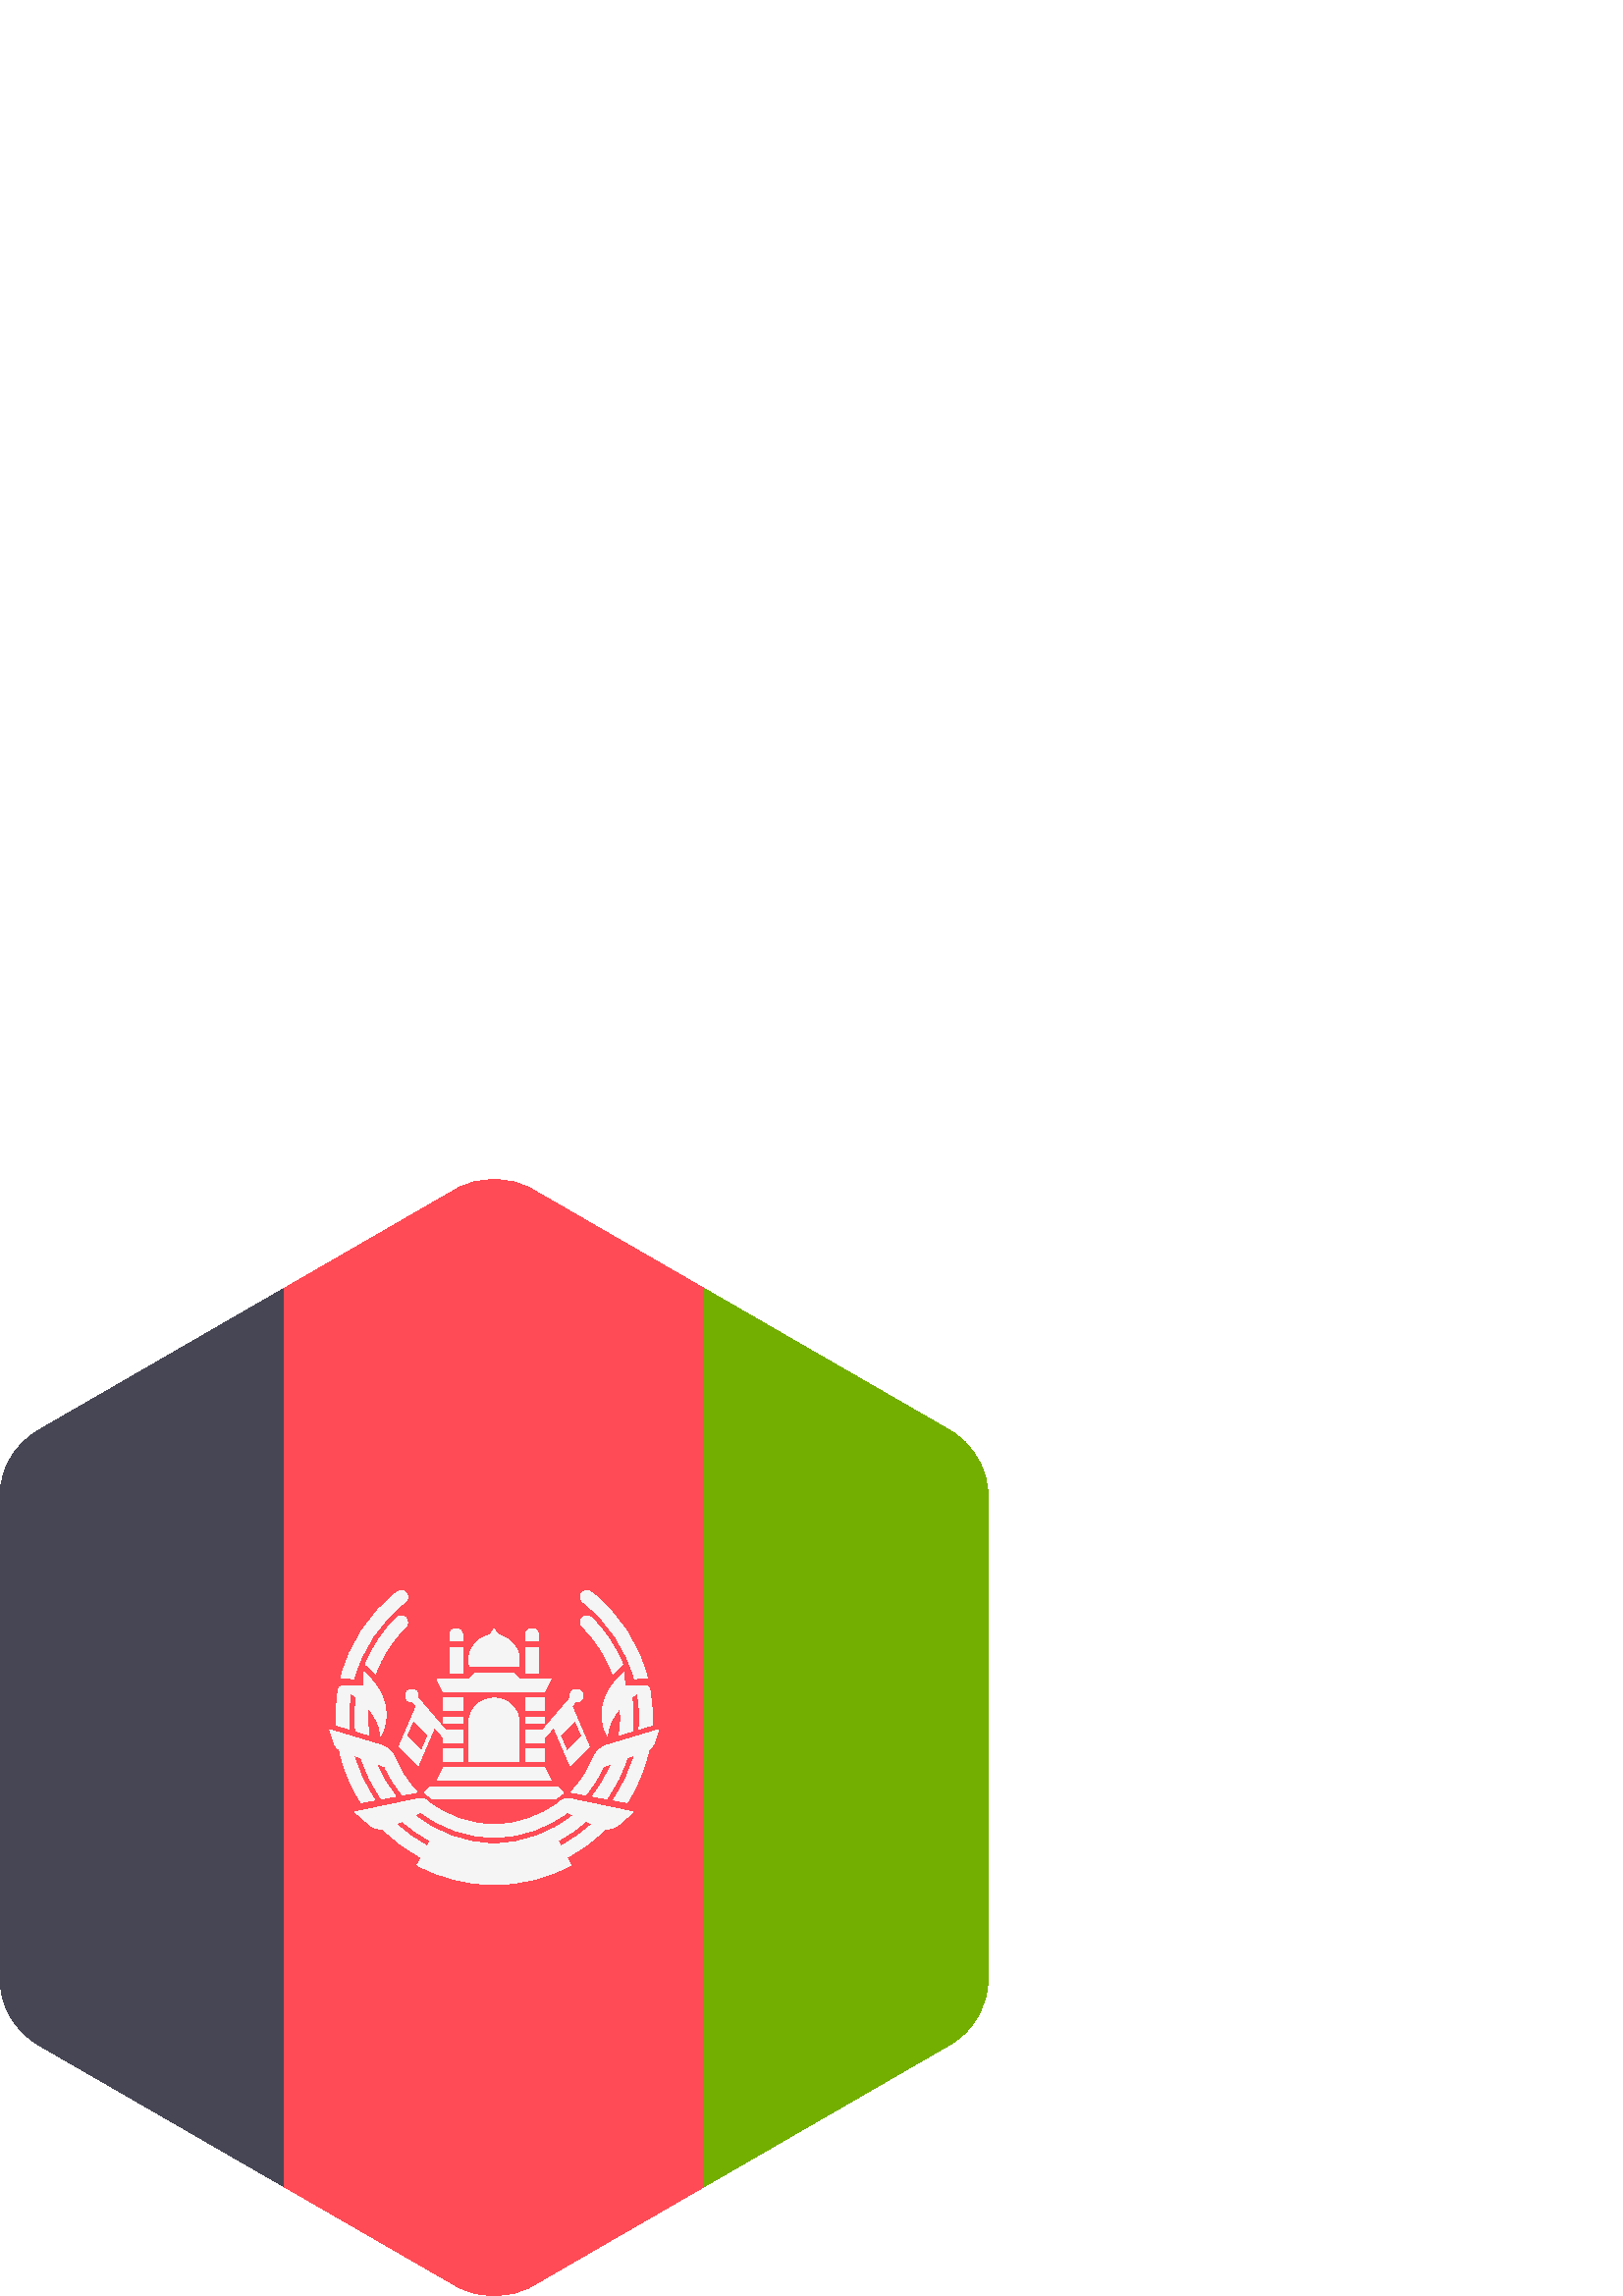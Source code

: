 %!PS-Adobe-3.0 EPSF-3.0
%%Pages: 1
%%DocumentData: Clean7Bit
%%LanguageLevel: 2
%%BoundingBox: 0 -1 363 410
%%EndComments
%%BeginProlog
save
50 dict begin
/q { gsave } bind def
/Q { grestore } bind def
/cm { 6 array astore concat } bind def
/w { setlinewidth } bind def
/J { setlinecap } bind def
/j { setlinejoin } bind def
/M { setmiterlimit } bind def
/d { setdash } bind def
/m { moveto } bind def
/l { lineto } bind def
/c { curveto } bind def
/h { closepath } bind def
/re { exch dup neg 3 1 roll 5 3 roll moveto 0 rlineto
      0 exch rlineto 0 rlineto closepath } bind def
/S { stroke } bind def
/f { fill } bind def
/f* { eofill } bind def
/n { newpath } bind def
/W { clip } bind def
/W* { eoclip } bind def
/BT { } bind def
/ET { } bind def
/pdfmark where { pop globaldict /?pdfmark /exec load put }
    { globaldict begin /?pdfmark /pop load def /pdfmark
    /cleartomark load def end } ifelse
/BDC { mark 3 1 roll /BDC pdfmark } bind def
/EMC { mark /EMC pdfmark } bind def
/cairo_store_point { /cairo_point_y exch def /cairo_point_x exch def } def
/Tj { show currentpoint cairo_store_point } bind def
/TJ {
  {
    dup
    type /stringtype eq
    { show } { -0.001 mul 0 cairo_font_matrix dtransform rmoveto } ifelse
  } forall
  currentpoint cairo_store_point
} bind def
/cairo_selectfont { cairo_font_matrix aload pop pop pop 0 0 6 array astore
    cairo_font exch selectfont cairo_point_x cairo_point_y moveto } bind def
/Tf { pop /cairo_font exch def /cairo_font_matrix where
      { pop cairo_selectfont } if } bind def
/Td { matrix translate cairo_font_matrix matrix concatmatrix dup
      /cairo_font_matrix exch def dup 4 get exch 5 get cairo_store_point
      /cairo_font where { pop cairo_selectfont } if } bind def
/Tm { 2 copy 8 2 roll 6 array astore /cairo_font_matrix exch def
      cairo_store_point /cairo_font where { pop cairo_selectfont } if } bind def
/g { setgray } bind def
/rg { setrgbcolor } bind def
/d1 { setcachedevice } bind def
%%EndProlog
%%BeginSetup
%%EndSetup
%%Page: 1 1
%%BeginPageSetup
%%PageBoundingBox: 0 -1 363 410
%%EndPageSetup
q 0 -1 363 411 rectclip q
1 0.294 0.333 rg
242.477 378.561 m 221.148 390.87 l 205.152 400.1 l 195.238 405.819 l 186.504
 410.862 175.742 410.862 167.012 405.815 c 157.164 400.128 l 141.168 390.889
 l 119.84 378.573 l 103.844 369.335 l 76.184 209.803 l 103.844 40.272 l 
141.168 18.733 l 157.164 9.499 l 167.074 3.78 l 175.812 -1.263 186.57 -1.259
 195.305 3.784 c 205.152 9.471 l 221.145 18.71 l 242.473 31.026 l 258.469
 40.264 l 285.129 205.803 l 258.473 369.327 l h
242.477 378.561 m f
0.275 0.275 0.333 rg
65.176 346.999 m 41.223 333.163 l 23.469 322.909 l 14.109 317.503 l 13.438
 317.116 12.793 316.69 12.16 316.256 c 10.801 315.315 9.543 314.264 8.391
 313.12 c 7.234 311.975 6.188 310.737 5.25 309.424 c 4.465 308.323 3.77 
307.159 3.152 305.956 c 2.781 305.233 2.43 304.503 2.121 303.749 c 1.777
 302.913 1.473 302.061 1.211 301.194 c 0.422 298.588 0 295.85 0 293.053 
c 0.004 259.124 l 0.008 237.393 l 0.02 172.21 l 0.02 172.194 l 0.023 150.467
 l 0.031 116.487 l 0.031 116.483 l 0.031 114.159 0.316 111.881 0.863 109.686
 c 1.273 108.038 1.828 106.436 2.523 104.901 c 2.754 104.389 3 103.885 3.258
 103.389 c 3.781 102.397 4.359 101.436 4.996 100.51 c 6.902 97.737 9.312
 95.292 12.141 93.327 c 12.793 92.874 13.457 92.44 14.148 92.038 c 32.852
 81.245 l 50.609 70.995 l 65.172 62.592 l 81.113 53.389 l 103.848 40.268
 l 103.848 369.335 l h
65.176 346.999 m f
0.451 0.686 0 rg
362.312 150.475 m 362.293 259.128 l 362.285 293.116 l 362.285 293.737 362.266
 294.354 362.223 294.971 c 362.098 296.815 361.793 298.62 361.324 300.374
 c 360.988 301.631 360.566 302.858 360.062 304.053 c 358.523 307.706 356.227
 311.018 353.301 313.749 c 352.328 314.659 351.281 315.503 350.176 316.276
 c 349.523 316.725 348.859 317.163 348.168 317.565 c 329.199 328.51 l 311.441
 338.76 l 297.145 347.01 l 258.473 369.327 l 258.473 40.264 l 288.543 57.635
 l 297.137 62.6 l 319 75.225 l 336.75 85.479 l 348.207 92.096 l 348.879 
92.487 349.523 92.909 350.156 93.346 c 351.578 94.331 352.891 95.432 354.09
 96.635 c 354.891 97.44 355.637 98.288 356.332 99.174 c 357.375 100.506 
358.293 101.928 359.078 103.421 c 360.125 105.413 360.934 107.53 361.48 
109.729 c 362.031 111.932 362.316 114.217 362.316 116.546 c h
362.312 150.475 m f
0.961 g
202.031 189.12 m 160.289 189.12 l 162.605 193.756 l 199.711 193.756 l h
202.031 189.12 m f
202.031 226.225 m 160.289 226.225 l 162.605 221.588 l 199.711 221.588 l
 h
202.031 226.225 m f
192.754 223.909 m 169.562 223.909 l 174.199 228.546 l 188.117 228.546 l
 h
192.754 223.909 m f
162.605 200.721 6.957 -4.641 re f
162.605 207.671 6.957 -4.637 re f
162.605 219.272 6.957 -4.641 re f
162.605 212.311 6.957 -2.32 re f
192.758 200.721 6.957 -4.641 re f
192.758 207.671 6.957 -4.637 re f
192.758 219.272 6.957 -4.641 re f
192.758 212.311 6.957 -2.32 re f
164.926 237.823 4.637 -9.277 re f
169.562 240.139 m 164.926 240.139 l 164.926 242.46 l 164.926 243.741 165.965
 244.78 167.246 244.78 c 168.527 244.78 169.562 243.741 169.562 242.46 c
 h
169.562 240.139 m f
192.758 237.823 4.637 -9.277 re f
197.395 240.139 m 192.754 240.139 l 192.754 242.46 l 192.754 243.741 193.793
 244.78 195.074 244.78 c 196.355 244.78 197.395 243.741 197.395 242.46 c
 h
197.395 240.139 m f
181.16 219.268 m 176.035 219.268 171.883 215.116 171.883 209.991 c 171.883
 196.077 l 190.434 196.077 l 190.434 209.991 l 190.434 215.116 186.281 219.268
 181.16 219.268 c h
181.16 219.268 m f
165.805 204.659 m 153.18 219.389 l 153.262 219.628 153.328 219.874 153.328
 220.139 c 153.328 221.421 152.293 222.456 151.012 222.456 c 149.73 222.456
 148.691 221.421 148.691 220.139 c 148.691 218.858 149.73 217.819 151.012
 217.819 c 151.152 217.819 151.27 217.874 151.402 217.897 c 152.711 216.374
 l 146.371 201.585 l 153.328 194.628 l 159.336 208.643 l 164.043 203.151
 l h
154.523 199.815 m 148.973 205.366 l 151.477 211.21 l 157.027 205.659 l 
h
154.523 199.815 m f
198.332 203.151 m 203.039 208.643 l 209.047 194.628 l 216.004 201.585 l
 209.664 216.374 l 210.973 217.897 l 211.105 217.878 211.227 217.819 211.367
 217.819 c 212.645 217.819 213.684 218.858 213.684 220.139 c 213.684 221.421
 212.645 222.46 211.367 222.46 c 210.086 222.46 209.047 221.421 209.047 
220.139 c 209.047 219.874 209.113 219.628 209.199 219.389 c 196.57 204.659
 l h
205.348 205.659 m 210.898 211.21 l 213.402 205.366 l 207.852 199.815 l 
h
205.348 205.659 m f
183.785 242.057 m 183.055 242.272 182.406 242.667 181.996 243.307 c 181.719
 243.733 181.438 244.217 181.16 244.78 c 180.879 244.217 180.602 243.733
 180.324 243.307 c 179.914 242.667 179.266 242.268 178.535 242.057 c 174.695
 240.924 171.883 237.393 171.883 233.182 c 171.883 232.378 172.02 231.608
 172.211 230.862 c 190.109 230.862 l 190.301 231.608 190.438 232.378 190.438
 233.182 c 190.434 237.393 187.625 240.924 183.785 242.057 c h
183.785 242.057 m f
128.012 207.944 m 127.895 209.385 127.82 210.838 127.82 212.311 c 127.82
 215.288 128.09 218.221 128.566 221.092 c 129.234 220.631 129.938 220.124
 130.664 219.549 c 130.324 217.174 130.137 214.756 130.137 212.311 c 130.137
 210.596 130.227 208.901 130.391 207.229 c 135.293 205.756 l 134.988 207.905
 134.773 210.081 134.773 212.311 c 134.773 213.421 134.84 214.514 134.93
 215.608 c 137.488 212.768 139.508 209.335 139.508 205.546 c 139.508 205.448
 146.949 216.561 133.422 228.835 c 133.324 223.616 l 125.535 223.698 l 124.832
 223.706 124.215 223.206 124.09 222.514 c 123.5 219.182 123.18 215.776 123.18
 212.311 c 123.18 211.327 123.203 210.346 123.254 209.374 c h
128.012 207.944 m f
148.59 254.542 m 149.605 255.323 149.793 256.78 149.008 257.792 c 148.223
 258.807 146.77 258.991 145.754 258.21 c 135.258 250.104 128.059 238.967
 124.938 226.491 c 129.719 226.428 l 132.727 237.471 139.234 247.315 148.59
 254.542 c h
148.59 254.542 m f
145.484 248.756 m 140.438 243.815 136.621 238.003 134.023 231.69 c 135.457
 230.51 136.633 229.319 137.609 228.135 c 139.945 234.577 143.668 240.487
 148.73 245.444 c 149.645 246.338 149.66 247.807 148.762 248.721 c 147.863
 249.635 146.398 249.655 145.484 248.756 c h
145.484 248.756 m f
137.422 181.905 m 133.984 186.838 131.355 192.374 129.723 198.319 c 132.422
 197.327 l 134.105 191.905 136.66 186.862 139.934 182.366 c 145.051 183.299
 l 142.16 186.893 139.785 190.917 138.051 195.26 c 141.078 194.147 l 142.805
 190.354 145.016 186.87 147.648 183.776 c 152.977 184.753 l 150.883 186.889
 149.051 189.296 147.473 191.893 c 144.387 198.065 l 143.434 199.971 141.734
 201.401 139.695 202.014 c 132.395 204.206 l 130.707 204.713 l 128.273 205.444
 l 123.441 206.897 l 120.863 207.674 l 122.457 202.881 l 122.809 201.831
 123.52 200.952 124.441 200.378 c 125.914 193.366 128.652 186.819 132.414
 180.987 c h
137.422 181.905 m f
228.992 223.616 m 228.895 228.835 l 215.367 216.561 222.809 205.452 222.809
 205.546 c 222.809 209.338 224.828 212.768 227.387 215.608 c 227.477 214.514
 227.543 213.421 227.543 212.311 c 227.543 210.081 227.328 207.905 227.023
 205.756 c 231.926 207.229 l 232.094 208.901 232.18 210.596 232.18 212.311
 c 232.18 214.76 231.992 217.174 231.652 219.553 c 232.379 220.124 233.082
 220.631 233.75 221.096 c 234.23 218.221 234.5 215.288 234.5 212.311 c 234.5
 210.842 234.422 209.389 234.305 207.948 c 239.062 209.378 l 239.113 210.35
 239.137 211.327 239.137 212.311 c 239.137 215.776 238.816 219.182 238.227
 222.518 c 238.102 223.21 237.484 223.706 236.781 223.698 c h
228.992 223.616 m f
232.602 226.428 m 237.383 226.491 l 234.262 238.967 227.059 250.104 216.562
 258.21 c 215.551 258.991 214.094 258.807 213.309 257.792 c 212.527 256.78
 212.715 255.323 213.727 254.542 c 223.082 247.315 229.594 237.471 232.602
 226.428 c h
232.602 226.428 m f
228.293 231.686 m 225.695 238.003 221.879 243.815 216.836 248.756 c 215.922
 249.651 214.453 249.635 213.555 248.721 c 212.66 247.807 212.676 246.338
 213.59 245.44 c 218.652 240.487 222.371 234.573 224.711 228.135 c 225.684
 229.319 226.859 230.51 228.293 231.686 c h
228.293 231.686 m f
238.875 206.897 m 234.043 205.444 l 231.609 204.713 l 229.926 204.21 l 
222.625 202.014 l 220.582 201.401 218.883 199.971 217.93 198.065 c 214.844
 191.893 l 213.266 189.299 211.434 186.889 209.34 184.753 c 214.668 183.776
 l 217.301 186.87 219.512 190.354 221.238 194.147 c 224.266 195.26 l 222.531
 190.917 220.156 186.893 217.266 183.303 c 222.383 182.366 l 225.66 186.862
 228.211 191.905 229.898 197.331 c 232.594 198.319 l 230.961 192.378 228.332
 186.842 224.895 181.905 c 229.902 180.991 l 233.664 186.823 236.398 193.37
 237.875 200.378 c 238.797 200.956 239.508 201.831 239.859 202.885 c 241.457
 207.674 l h
238.875 206.897 m f
205.328 181.256 m 205.207 181.151 l 198.461 175.944 190.082 172.885 181.16
 172.885 c 172.234 172.885 163.855 175.944 157.109 181.151 c 156.988 181.256
 l 156.113 182.217 154.797 182.651 153.523 182.393 c 130.137 177.522 l 135.328
 172.975 l 136.715 171.76 138.496 171.194 140.27 171.296 c 144.445 167.135
 149.242 163.604 154.516 160.858 c 152.996 158.053 l 161.375 153.499 170.969
 150.909 181.16 150.909 c 191.348 150.909 200.941 153.499 209.32 158.053
 c 207.801 160.858 l 213.074 163.604 217.871 167.139 222.047 171.296 c 223.82
 171.194 225.602 171.76 226.992 172.975 c 232.18 177.522 l 208.797 182.393
 l 207.52 182.651 206.203 182.221 205.328 181.256 c h
156.734 164.952 m 152.527 167.139 148.68 169.901 145.219 173.077 c 147.469
 174.151 l 150.613 171.366 154.07 168.928 157.832 166.979 c h
217.098 173.077 m 213.637 169.901 209.789 167.139 205.582 164.952 c 204.484
 166.979 l 208.242 168.928 211.703 171.366 214.848 174.151 c h
181.16 165.928 m 170.113 165.928 159.992 169.846 152.023 176.323 c 154.336
 177.428 l 161.863 171.631 171.211 168.249 181.16 168.249 c 191.105 168.249
 200.457 171.631 207.98 177.428 c 210.293 176.323 l 202.328 169.846 192.207
 165.928 181.16 165.928 c h
181.16 165.928 m f
155.711 184.546 m 156.707 183.702 157.738 182.905 158.816 182.163 c 203.5
 182.163 l 204.578 182.905 205.609 183.702 206.605 184.546 c 204.352 186.799
 l 157.969 186.799 l h
155.711 184.546 m f
Q Q
showpage
%%Trailer
end restore
%%EOF
